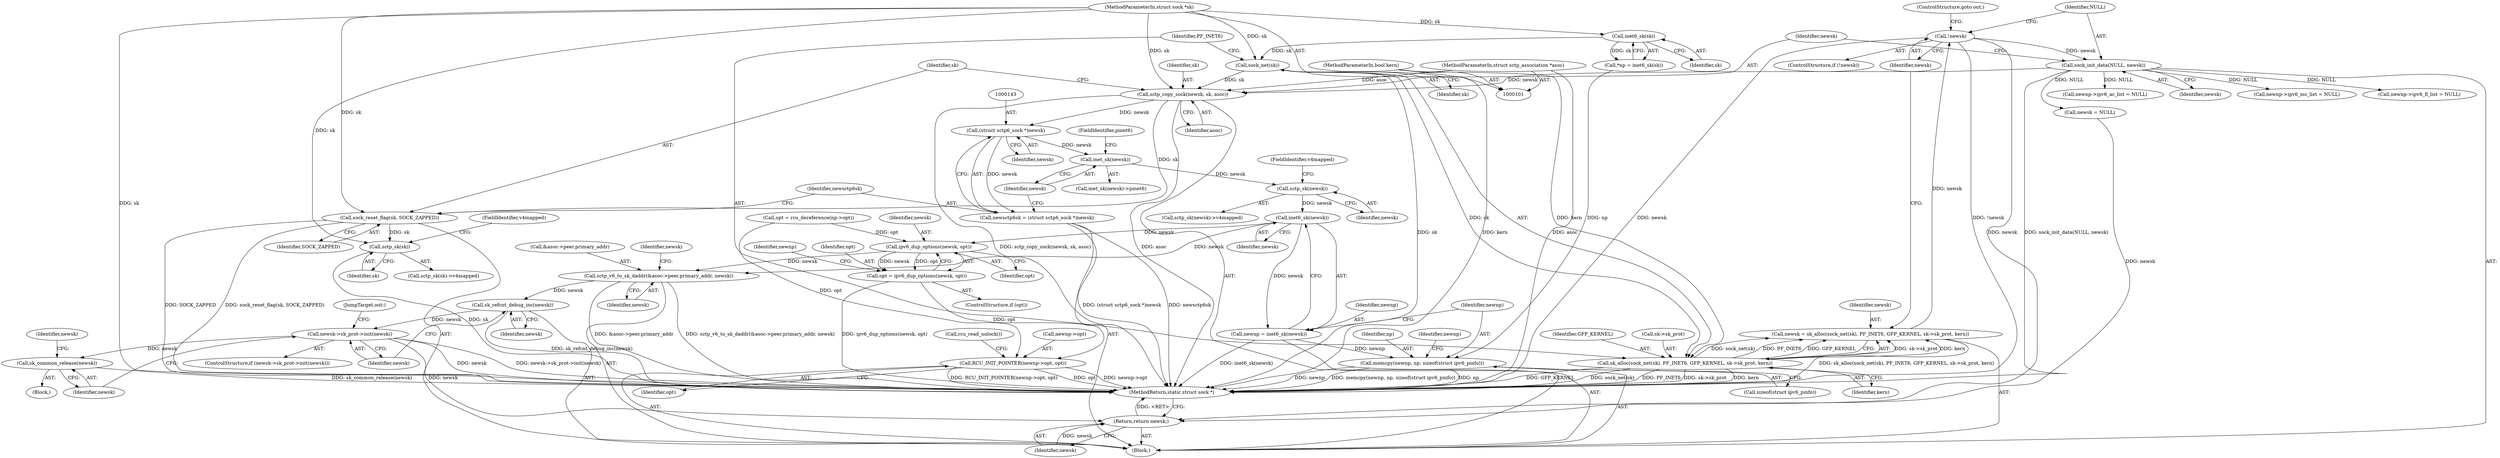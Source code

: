 digraph "0_linux_fdcee2cbb8438702ea1b328fb6e0ac5e9a40c7f8@API" {
"1000133" [label="(Call,sctp_copy_sock(newsk, sk, asoc))"];
"1000130" [label="(Call,sock_init_data(NULL, newsk))"];
"1000127" [label="(Call,!newsk)"];
"1000115" [label="(Call,newsk = sk_alloc(sock_net(sk), PF_INET6, GFP_KERNEL, sk->sk_prot, kern))"];
"1000117" [label="(Call,sk_alloc(sock_net(sk), PF_INET6, GFP_KERNEL, sk->sk_prot, kern))"];
"1000118" [label="(Call,sock_net(sk))"];
"1000111" [label="(Call,inet6_sk(sk))"];
"1000102" [label="(MethodParameterIn,struct sock *sk)"];
"1000104" [label="(MethodParameterIn,bool kern)"];
"1000103" [label="(MethodParameterIn,struct sctp_association *asoc)"];
"1000137" [label="(Call,sock_reset_flag(sk, SOCK_ZAPPED))"];
"1000160" [label="(Call,sctp_sk(sk))"];
"1000142" [label="(Call,(struct sctp6_sock *)newsk)"];
"1000140" [label="(Call,newsctp6sk = (struct sctp6_sock *)newsk)"];
"1000147" [label="(Call,inet_sk(newsk))"];
"1000156" [label="(Call,sctp_sk(newsk))"];
"1000165" [label="(Call,inet6_sk(newsk))"];
"1000163" [label="(Call,newnp = inet6_sk(newsk))"];
"1000167" [label="(Call,memcpy(newnp, np, sizeof(struct ipv6_pinfo)))"];
"1000198" [label="(Call,ipv6_dup_options(newsk, opt))"];
"1000196" [label="(Call,opt = ipv6_dup_options(newsk, opt))"];
"1000201" [label="(Call,RCU_INIT_POINTER(newnp->opt, opt))"];
"1000207" [label="(Call,sctp_v6_to_sk_daddr(&asoc->peer.primary_addr, newsk))"];
"1000222" [label="(Call,sk_refcnt_debug_inc(newsk))"];
"1000225" [label="(Call,newsk->sk_prot->init(newsk))"];
"1000228" [label="(Call,sk_common_release(newsk))"];
"1000234" [label="(Return,return newsk;)"];
"1000224" [label="(ControlStructure,if (newsk->sk_prot->init(newsk)))"];
"1000133" [label="(Call,sctp_copy_sock(newsk, sk, asoc))"];
"1000227" [label="(Block,)"];
"1000177" [label="(Call,newnp->ipv6_ac_list = NULL)"];
"1000226" [label="(Identifier,newsk)"];
"1000137" [label="(Call,sock_reset_flag(sk, SOCK_ZAPPED))"];
"1000134" [label="(Identifier,newsk)"];
"1000118" [label="(Call,sock_net(sk))"];
"1000203" [label="(Identifier,newnp)"];
"1000166" [label="(Identifier,newsk)"];
"1000129" [label="(ControlStructure,goto out;)"];
"1000127" [label="(Call,!newsk)"];
"1000201" [label="(Call,RCU_INIT_POINTER(newnp->opt, opt))"];
"1000233" [label="(JumpTarget,out:)"];
"1000135" [label="(Identifier,sk)"];
"1000139" [label="(Identifier,SOCK_ZAPPED)"];
"1000109" [label="(Call,*np = inet6_sk(sk))"];
"1000132" [label="(Identifier,newsk)"];
"1000225" [label="(Call,newsk->sk_prot->init(newsk))"];
"1000188" [label="(Call,opt = rcu_dereference(np->opt))"];
"1000172" [label="(Call,newnp->ipv6_mc_list = NULL)"];
"1000131" [label="(Identifier,NULL)"];
"1000222" [label="(Call,sk_refcnt_debug_inc(newsk))"];
"1000199" [label="(Identifier,newsk)"];
"1000165" [label="(Call,inet6_sk(newsk))"];
"1000116" [label="(Identifier,newsk)"];
"1000194" [label="(ControlStructure,if (opt))"];
"1000168" [label="(Identifier,newnp)"];
"1000115" [label="(Call,newsk = sk_alloc(sock_net(sk), PF_INET6, GFP_KERNEL, sk->sk_prot, kern))"];
"1000119" [label="(Identifier,sk)"];
"1000230" [label="(Call,newsk = NULL)"];
"1000159" [label="(Call,sctp_sk(sk)->v4mapped)"];
"1000198" [label="(Call,ipv6_dup_options(newsk, opt))"];
"1000120" [label="(Identifier,PF_INET6)"];
"1000140" [label="(Call,newsctp6sk = (struct sctp6_sock *)newsk)"];
"1000105" [label="(Block,)"];
"1000162" [label="(FieldIdentifier,v4mapped)"];
"1000217" [label="(Identifier,newsk)"];
"1000138" [label="(Identifier,sk)"];
"1000157" [label="(Identifier,newsk)"];
"1000144" [label="(Identifier,newsk)"];
"1000229" [label="(Identifier,newsk)"];
"1000117" [label="(Call,sk_alloc(sock_net(sk), PF_INET6, GFP_KERNEL, sk->sk_prot, kern))"];
"1000235" [label="(Identifier,newsk)"];
"1000148" [label="(Identifier,newsk)"];
"1000228" [label="(Call,sk_common_release(newsk))"];
"1000102" [label="(MethodParameterIn,struct sock *sk)"];
"1000104" [label="(MethodParameterIn,bool kern)"];
"1000169" [label="(Identifier,np)"];
"1000161" [label="(Identifier,sk)"];
"1000141" [label="(Identifier,newsctp6sk)"];
"1000200" [label="(Identifier,opt)"];
"1000155" [label="(Call,sctp_sk(newsk)->v4mapped)"];
"1000142" [label="(Call,(struct sctp6_sock *)newsk)"];
"1000234" [label="(Return,return newsk;)"];
"1000197" [label="(Identifier,opt)"];
"1000126" [label="(ControlStructure,if (!newsk))"];
"1000170" [label="(Call,sizeof(struct ipv6_pinfo))"];
"1000146" [label="(Call,inet_sk(newsk)->pinet6)"];
"1000121" [label="(Identifier,GFP_KERNEL)"];
"1000112" [label="(Identifier,sk)"];
"1000158" [label="(FieldIdentifier,v4mapped)"];
"1000196" [label="(Call,opt = ipv6_dup_options(newsk, opt))"];
"1000149" [label="(FieldIdentifier,pinet6)"];
"1000163" [label="(Call,newnp = inet6_sk(newsk))"];
"1000223" [label="(Identifier,newsk)"];
"1000122" [label="(Call,sk->sk_prot)"];
"1000147" [label="(Call,inet_sk(newsk))"];
"1000207" [label="(Call,sctp_v6_to_sk_daddr(&asoc->peer.primary_addr, newsk))"];
"1000156" [label="(Call,sctp_sk(newsk))"];
"1000128" [label="(Identifier,newsk)"];
"1000125" [label="(Identifier,kern)"];
"1000182" [label="(Call,newnp->ipv6_fl_list = NULL)"];
"1000174" [label="(Identifier,newnp)"];
"1000164" [label="(Identifier,newnp)"];
"1000214" [label="(Identifier,newsk)"];
"1000130" [label="(Call,sock_init_data(NULL, newsk))"];
"1000205" [label="(Identifier,opt)"];
"1000236" [label="(MethodReturn,static struct sock *)"];
"1000103" [label="(MethodParameterIn,struct sctp_association *asoc)"];
"1000111" [label="(Call,inet6_sk(sk))"];
"1000231" [label="(Identifier,newsk)"];
"1000206" [label="(Call,rcu_read_unlock())"];
"1000208" [label="(Call,&asoc->peer.primary_addr)"];
"1000160" [label="(Call,sctp_sk(sk))"];
"1000202" [label="(Call,newnp->opt)"];
"1000167" [label="(Call,memcpy(newnp, np, sizeof(struct ipv6_pinfo)))"];
"1000136" [label="(Identifier,asoc)"];
"1000133" -> "1000105"  [label="AST: "];
"1000133" -> "1000136"  [label="CFG: "];
"1000134" -> "1000133"  [label="AST: "];
"1000135" -> "1000133"  [label="AST: "];
"1000136" -> "1000133"  [label="AST: "];
"1000138" -> "1000133"  [label="CFG: "];
"1000133" -> "1000236"  [label="DDG: sctp_copy_sock(newsk, sk, asoc)"];
"1000133" -> "1000236"  [label="DDG: asoc"];
"1000130" -> "1000133"  [label="DDG: newsk"];
"1000118" -> "1000133"  [label="DDG: sk"];
"1000102" -> "1000133"  [label="DDG: sk"];
"1000103" -> "1000133"  [label="DDG: asoc"];
"1000133" -> "1000137"  [label="DDG: sk"];
"1000133" -> "1000142"  [label="DDG: newsk"];
"1000130" -> "1000105"  [label="AST: "];
"1000130" -> "1000132"  [label="CFG: "];
"1000131" -> "1000130"  [label="AST: "];
"1000132" -> "1000130"  [label="AST: "];
"1000134" -> "1000130"  [label="CFG: "];
"1000130" -> "1000236"  [label="DDG: sock_init_data(NULL, newsk)"];
"1000127" -> "1000130"  [label="DDG: newsk"];
"1000130" -> "1000172"  [label="DDG: NULL"];
"1000130" -> "1000177"  [label="DDG: NULL"];
"1000130" -> "1000182"  [label="DDG: NULL"];
"1000130" -> "1000230"  [label="DDG: NULL"];
"1000127" -> "1000126"  [label="AST: "];
"1000127" -> "1000128"  [label="CFG: "];
"1000128" -> "1000127"  [label="AST: "];
"1000129" -> "1000127"  [label="CFG: "];
"1000131" -> "1000127"  [label="CFG: "];
"1000127" -> "1000236"  [label="DDG: !newsk"];
"1000127" -> "1000236"  [label="DDG: newsk"];
"1000115" -> "1000127"  [label="DDG: newsk"];
"1000127" -> "1000234"  [label="DDG: newsk"];
"1000115" -> "1000105"  [label="AST: "];
"1000115" -> "1000117"  [label="CFG: "];
"1000116" -> "1000115"  [label="AST: "];
"1000117" -> "1000115"  [label="AST: "];
"1000128" -> "1000115"  [label="CFG: "];
"1000115" -> "1000236"  [label="DDG: sk_alloc(sock_net(sk), PF_INET6, GFP_KERNEL, sk->sk_prot, kern)"];
"1000117" -> "1000115"  [label="DDG: sk->sk_prot"];
"1000117" -> "1000115"  [label="DDG: kern"];
"1000117" -> "1000115"  [label="DDG: sock_net(sk)"];
"1000117" -> "1000115"  [label="DDG: PF_INET6"];
"1000117" -> "1000115"  [label="DDG: GFP_KERNEL"];
"1000117" -> "1000125"  [label="CFG: "];
"1000118" -> "1000117"  [label="AST: "];
"1000120" -> "1000117"  [label="AST: "];
"1000121" -> "1000117"  [label="AST: "];
"1000122" -> "1000117"  [label="AST: "];
"1000125" -> "1000117"  [label="AST: "];
"1000117" -> "1000236"  [label="DDG: kern"];
"1000117" -> "1000236"  [label="DDG: GFP_KERNEL"];
"1000117" -> "1000236"  [label="DDG: sock_net(sk)"];
"1000117" -> "1000236"  [label="DDG: PF_INET6"];
"1000117" -> "1000236"  [label="DDG: sk->sk_prot"];
"1000118" -> "1000117"  [label="DDG: sk"];
"1000104" -> "1000117"  [label="DDG: kern"];
"1000118" -> "1000119"  [label="CFG: "];
"1000119" -> "1000118"  [label="AST: "];
"1000120" -> "1000118"  [label="CFG: "];
"1000118" -> "1000236"  [label="DDG: sk"];
"1000111" -> "1000118"  [label="DDG: sk"];
"1000102" -> "1000118"  [label="DDG: sk"];
"1000111" -> "1000109"  [label="AST: "];
"1000111" -> "1000112"  [label="CFG: "];
"1000112" -> "1000111"  [label="AST: "];
"1000109" -> "1000111"  [label="CFG: "];
"1000111" -> "1000109"  [label="DDG: sk"];
"1000102" -> "1000111"  [label="DDG: sk"];
"1000102" -> "1000101"  [label="AST: "];
"1000102" -> "1000236"  [label="DDG: sk"];
"1000102" -> "1000137"  [label="DDG: sk"];
"1000102" -> "1000160"  [label="DDG: sk"];
"1000104" -> "1000101"  [label="AST: "];
"1000104" -> "1000236"  [label="DDG: kern"];
"1000103" -> "1000101"  [label="AST: "];
"1000103" -> "1000236"  [label="DDG: asoc"];
"1000137" -> "1000105"  [label="AST: "];
"1000137" -> "1000139"  [label="CFG: "];
"1000138" -> "1000137"  [label="AST: "];
"1000139" -> "1000137"  [label="AST: "];
"1000141" -> "1000137"  [label="CFG: "];
"1000137" -> "1000236"  [label="DDG: SOCK_ZAPPED"];
"1000137" -> "1000236"  [label="DDG: sock_reset_flag(sk, SOCK_ZAPPED)"];
"1000137" -> "1000160"  [label="DDG: sk"];
"1000160" -> "1000159"  [label="AST: "];
"1000160" -> "1000161"  [label="CFG: "];
"1000161" -> "1000160"  [label="AST: "];
"1000162" -> "1000160"  [label="CFG: "];
"1000160" -> "1000236"  [label="DDG: sk"];
"1000142" -> "1000140"  [label="AST: "];
"1000142" -> "1000144"  [label="CFG: "];
"1000143" -> "1000142"  [label="AST: "];
"1000144" -> "1000142"  [label="AST: "];
"1000140" -> "1000142"  [label="CFG: "];
"1000142" -> "1000140"  [label="DDG: newsk"];
"1000142" -> "1000147"  [label="DDG: newsk"];
"1000140" -> "1000105"  [label="AST: "];
"1000141" -> "1000140"  [label="AST: "];
"1000148" -> "1000140"  [label="CFG: "];
"1000140" -> "1000236"  [label="DDG: (struct sctp6_sock *)newsk"];
"1000140" -> "1000236"  [label="DDG: newsctp6sk"];
"1000147" -> "1000146"  [label="AST: "];
"1000147" -> "1000148"  [label="CFG: "];
"1000148" -> "1000147"  [label="AST: "];
"1000149" -> "1000147"  [label="CFG: "];
"1000147" -> "1000156"  [label="DDG: newsk"];
"1000156" -> "1000155"  [label="AST: "];
"1000156" -> "1000157"  [label="CFG: "];
"1000157" -> "1000156"  [label="AST: "];
"1000158" -> "1000156"  [label="CFG: "];
"1000156" -> "1000165"  [label="DDG: newsk"];
"1000165" -> "1000163"  [label="AST: "];
"1000165" -> "1000166"  [label="CFG: "];
"1000166" -> "1000165"  [label="AST: "];
"1000163" -> "1000165"  [label="CFG: "];
"1000165" -> "1000163"  [label="DDG: newsk"];
"1000165" -> "1000198"  [label="DDG: newsk"];
"1000165" -> "1000207"  [label="DDG: newsk"];
"1000163" -> "1000105"  [label="AST: "];
"1000164" -> "1000163"  [label="AST: "];
"1000168" -> "1000163"  [label="CFG: "];
"1000163" -> "1000236"  [label="DDG: inet6_sk(newsk)"];
"1000163" -> "1000167"  [label="DDG: newnp"];
"1000167" -> "1000105"  [label="AST: "];
"1000167" -> "1000170"  [label="CFG: "];
"1000168" -> "1000167"  [label="AST: "];
"1000169" -> "1000167"  [label="AST: "];
"1000170" -> "1000167"  [label="AST: "];
"1000174" -> "1000167"  [label="CFG: "];
"1000167" -> "1000236"  [label="DDG: newnp"];
"1000167" -> "1000236"  [label="DDG: np"];
"1000167" -> "1000236"  [label="DDG: memcpy(newnp, np, sizeof(struct ipv6_pinfo))"];
"1000109" -> "1000167"  [label="DDG: np"];
"1000198" -> "1000196"  [label="AST: "];
"1000198" -> "1000200"  [label="CFG: "];
"1000199" -> "1000198"  [label="AST: "];
"1000200" -> "1000198"  [label="AST: "];
"1000196" -> "1000198"  [label="CFG: "];
"1000198" -> "1000196"  [label="DDG: newsk"];
"1000198" -> "1000196"  [label="DDG: opt"];
"1000188" -> "1000198"  [label="DDG: opt"];
"1000198" -> "1000207"  [label="DDG: newsk"];
"1000196" -> "1000194"  [label="AST: "];
"1000197" -> "1000196"  [label="AST: "];
"1000203" -> "1000196"  [label="CFG: "];
"1000196" -> "1000236"  [label="DDG: ipv6_dup_options(newsk, opt)"];
"1000196" -> "1000201"  [label="DDG: opt"];
"1000201" -> "1000105"  [label="AST: "];
"1000201" -> "1000205"  [label="CFG: "];
"1000202" -> "1000201"  [label="AST: "];
"1000205" -> "1000201"  [label="AST: "];
"1000206" -> "1000201"  [label="CFG: "];
"1000201" -> "1000236"  [label="DDG: RCU_INIT_POINTER(newnp->opt, opt)"];
"1000201" -> "1000236"  [label="DDG: opt"];
"1000201" -> "1000236"  [label="DDG: newnp->opt"];
"1000188" -> "1000201"  [label="DDG: opt"];
"1000207" -> "1000105"  [label="AST: "];
"1000207" -> "1000214"  [label="CFG: "];
"1000208" -> "1000207"  [label="AST: "];
"1000214" -> "1000207"  [label="AST: "];
"1000217" -> "1000207"  [label="CFG: "];
"1000207" -> "1000236"  [label="DDG: &asoc->peer.primary_addr"];
"1000207" -> "1000236"  [label="DDG: sctp_v6_to_sk_daddr(&asoc->peer.primary_addr, newsk)"];
"1000207" -> "1000222"  [label="DDG: newsk"];
"1000222" -> "1000105"  [label="AST: "];
"1000222" -> "1000223"  [label="CFG: "];
"1000223" -> "1000222"  [label="AST: "];
"1000226" -> "1000222"  [label="CFG: "];
"1000222" -> "1000236"  [label="DDG: sk_refcnt_debug_inc(newsk)"];
"1000222" -> "1000225"  [label="DDG: newsk"];
"1000225" -> "1000224"  [label="AST: "];
"1000225" -> "1000226"  [label="CFG: "];
"1000226" -> "1000225"  [label="AST: "];
"1000229" -> "1000225"  [label="CFG: "];
"1000233" -> "1000225"  [label="CFG: "];
"1000225" -> "1000236"  [label="DDG: newsk->sk_prot->init(newsk)"];
"1000225" -> "1000236"  [label="DDG: newsk"];
"1000225" -> "1000228"  [label="DDG: newsk"];
"1000225" -> "1000234"  [label="DDG: newsk"];
"1000228" -> "1000227"  [label="AST: "];
"1000228" -> "1000229"  [label="CFG: "];
"1000229" -> "1000228"  [label="AST: "];
"1000231" -> "1000228"  [label="CFG: "];
"1000228" -> "1000236"  [label="DDG: sk_common_release(newsk)"];
"1000234" -> "1000105"  [label="AST: "];
"1000234" -> "1000235"  [label="CFG: "];
"1000235" -> "1000234"  [label="AST: "];
"1000236" -> "1000234"  [label="CFG: "];
"1000234" -> "1000236"  [label="DDG: <RET>"];
"1000235" -> "1000234"  [label="DDG: newsk"];
"1000230" -> "1000234"  [label="DDG: newsk"];
}
